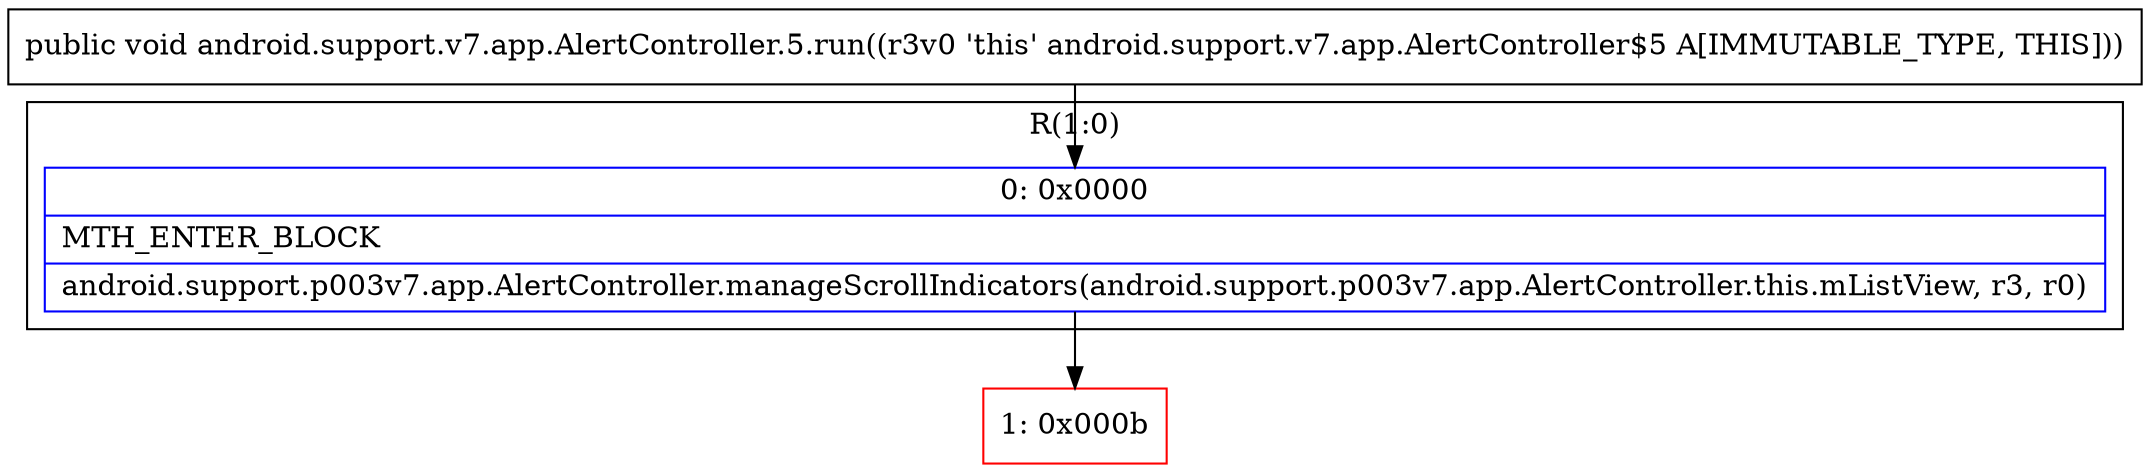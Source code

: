 digraph "CFG forandroid.support.v7.app.AlertController.5.run()V" {
subgraph cluster_Region_453257867 {
label = "R(1:0)";
node [shape=record,color=blue];
Node_0 [shape=record,label="{0\:\ 0x0000|MTH_ENTER_BLOCK\l|android.support.p003v7.app.AlertController.manageScrollIndicators(android.support.p003v7.app.AlertController.this.mListView, r3, r0)\l}"];
}
Node_1 [shape=record,color=red,label="{1\:\ 0x000b}"];
MethodNode[shape=record,label="{public void android.support.v7.app.AlertController.5.run((r3v0 'this' android.support.v7.app.AlertController$5 A[IMMUTABLE_TYPE, THIS])) }"];
MethodNode -> Node_0;
Node_0 -> Node_1;
}

